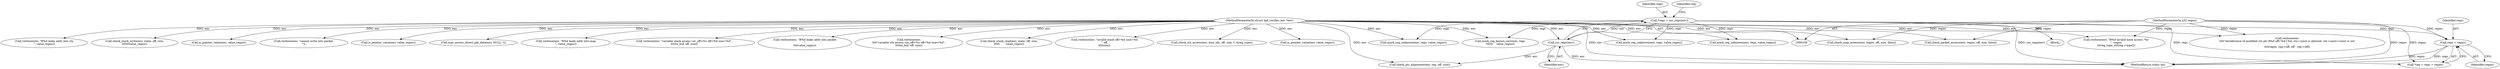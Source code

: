 digraph "0_linux_0c17d1d2c61936401f4702e1846e2c19b200f958_1@pointer" {
"1000129" [label="(Call,regs + regno)"];
"1000122" [label="(Call,*regs = cur_regs(env))"];
"1000124" [label="(Call,cur_regs(env))"];
"1000107" [label="(MethodParameterIn,struct bpf_verifier_env *env)"];
"1000109" [label="(MethodParameterIn,u32 regno)"];
"1000442" [label="(Call,check_stack_write(env, state, off, size,\n\t\t\t\t\t\tvalue_regno))"];
"1000123" [label="(Identifier,regs)"];
"1000321" [label="(Call,mark_reg_unknown(env, regs, value_regno))"];
"1000234" [label="(Call,is_pointer_value(env, value_regno))"];
"1000473" [label="(Call,verbose(env, \"cannot write into packet\n\"))"];
"1000488" [label="(Call,is_pointer_value(env, value_regno))"];
"1000127" [label="(Call,*reg = regs + regno)"];
"1000468" [label="(Call,may_access_direct_pkt_data(env, NULL, t))"];
"1000107" [label="(MethodParameterIn,struct bpf_verifier_env *env)"];
"1000192" [label="(Call,check_map_access(env, regno, off, size, false))"];
"1000326" [label="(Call,mark_reg_known_zero(env, regs,\n\t\t\t\t\t\t    value_regno))"];
"1000501" [label="(Call,check_packet_access(env, regno, off, size, false))"];
"1000129" [label="(Call,regs + regno)"];
"1000183" [label="(Call,verbose(env, \"R%d leaks addr into map\n\", value_regno))"];
"1000114" [label="(Block,)"];
"1000381" [label="(Call,verbose(env, \"variable stack access var_off=%s off=%d size=%d\",\n\t\t\t\ttn_buf, off, size))"];
"1000492" [label="(Call,verbose(env, \"R%d leaks addr into packet\n\",\n\t\t\t\tvalue_regno))"];
"1000286" [label="(Call,verbose(env,\n\t\t\t\t\"variable ctx access var_off=%s off=%d size=%d\",\n\t\t\t\ttn_buf, off, size))"];
"1000124" [label="(Call,cur_regs(env))"];
"1000125" [label="(Identifier,env)"];
"1000109" [label="(MethodParameterIn,u32 regno)"];
"1000524" [label="(Call,verbose(env, \"R%d invalid mem access '%s'\n\", regno,\n\t\t\treg_type_str[reg->type]))"];
"1000451" [label="(Call,check_stack_read(env, state, off, size,\n\t\t\t\t\t       value_regno))"];
"1000128" [label="(Identifier,reg)"];
"1000407" [label="(Call,verbose(env, \"invalid stack off=%d size=%d\n\", off,\n\t\t\t\tsize))"];
"1000250" [label="(Call,verbose(env,\n\t\t\t\t\"dereference of modified ctx ptr R%d off=%d+%d, ctx+const is allowed, ctx+const+const is not\n\",\n\t\t\t\tregno, reg->off, off - reg->off))"];
"1000122" [label="(Call,*regs = cur_regs(env))"];
"1000131" [label="(Identifier,regno)"];
"1000297" [label="(Call,check_ctx_access(env, insn_idx, off, size, t, &reg_type))"];
"1000179" [label="(Call,is_pointer_value(env, value_regno))"];
"1000568" [label="(MethodReturn,static int)"];
"1000518" [label="(Call,mark_reg_unknown(env, regs, value_regno))"];
"1000130" [label="(Identifier,regs)"];
"1000149" [label="(Call,check_ptr_alignment(env, reg, off, size))"];
"1000209" [label="(Call,mark_reg_unknown(env, regs, value_regno))"];
"1000238" [label="(Call,verbose(env, \"R%d leaks addr into ctx\n\", value_regno))"];
"1000129" -> "1000127"  [label="AST: "];
"1000129" -> "1000131"  [label="CFG: "];
"1000130" -> "1000129"  [label="AST: "];
"1000131" -> "1000129"  [label="AST: "];
"1000127" -> "1000129"  [label="CFG: "];
"1000129" -> "1000568"  [label="DDG: regs"];
"1000129" -> "1000568"  [label="DDG: regno"];
"1000122" -> "1000129"  [label="DDG: regs"];
"1000109" -> "1000129"  [label="DDG: regno"];
"1000122" -> "1000114"  [label="AST: "];
"1000122" -> "1000124"  [label="CFG: "];
"1000123" -> "1000122"  [label="AST: "];
"1000124" -> "1000122"  [label="AST: "];
"1000128" -> "1000122"  [label="CFG: "];
"1000122" -> "1000568"  [label="DDG: cur_regs(env)"];
"1000124" -> "1000122"  [label="DDG: env"];
"1000122" -> "1000127"  [label="DDG: regs"];
"1000122" -> "1000209"  [label="DDG: regs"];
"1000122" -> "1000321"  [label="DDG: regs"];
"1000122" -> "1000326"  [label="DDG: regs"];
"1000122" -> "1000518"  [label="DDG: regs"];
"1000124" -> "1000125"  [label="CFG: "];
"1000125" -> "1000124"  [label="AST: "];
"1000124" -> "1000568"  [label="DDG: env"];
"1000107" -> "1000124"  [label="DDG: env"];
"1000124" -> "1000149"  [label="DDG: env"];
"1000107" -> "1000106"  [label="AST: "];
"1000107" -> "1000568"  [label="DDG: env"];
"1000107" -> "1000149"  [label="DDG: env"];
"1000107" -> "1000179"  [label="DDG: env"];
"1000107" -> "1000183"  [label="DDG: env"];
"1000107" -> "1000192"  [label="DDG: env"];
"1000107" -> "1000209"  [label="DDG: env"];
"1000107" -> "1000234"  [label="DDG: env"];
"1000107" -> "1000238"  [label="DDG: env"];
"1000107" -> "1000250"  [label="DDG: env"];
"1000107" -> "1000286"  [label="DDG: env"];
"1000107" -> "1000297"  [label="DDG: env"];
"1000107" -> "1000321"  [label="DDG: env"];
"1000107" -> "1000326"  [label="DDG: env"];
"1000107" -> "1000381"  [label="DDG: env"];
"1000107" -> "1000407"  [label="DDG: env"];
"1000107" -> "1000442"  [label="DDG: env"];
"1000107" -> "1000451"  [label="DDG: env"];
"1000107" -> "1000468"  [label="DDG: env"];
"1000107" -> "1000473"  [label="DDG: env"];
"1000107" -> "1000488"  [label="DDG: env"];
"1000107" -> "1000492"  [label="DDG: env"];
"1000107" -> "1000501"  [label="DDG: env"];
"1000107" -> "1000518"  [label="DDG: env"];
"1000107" -> "1000524"  [label="DDG: env"];
"1000109" -> "1000106"  [label="AST: "];
"1000109" -> "1000568"  [label="DDG: regno"];
"1000109" -> "1000127"  [label="DDG: regno"];
"1000109" -> "1000192"  [label="DDG: regno"];
"1000109" -> "1000250"  [label="DDG: regno"];
"1000109" -> "1000501"  [label="DDG: regno"];
"1000109" -> "1000524"  [label="DDG: regno"];
}
